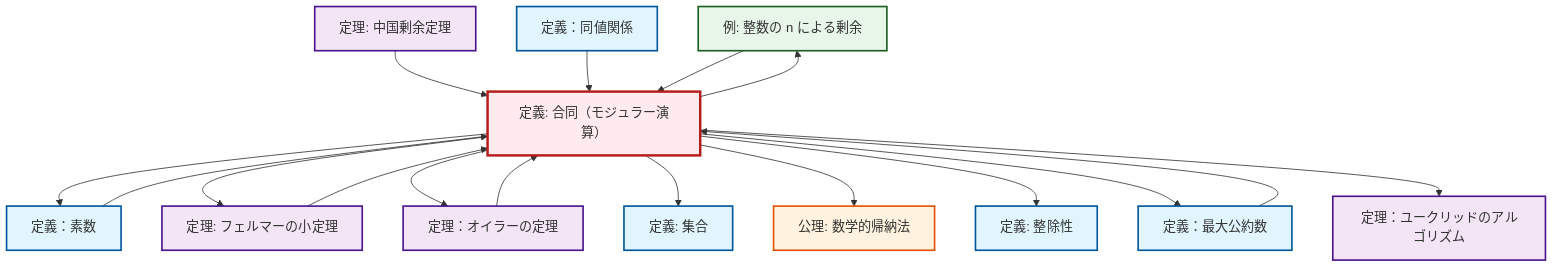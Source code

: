 graph TD
    classDef definition fill:#e1f5fe,stroke:#01579b,stroke-width:2px
    classDef theorem fill:#f3e5f5,stroke:#4a148c,stroke-width:2px
    classDef axiom fill:#fff3e0,stroke:#e65100,stroke-width:2px
    classDef example fill:#e8f5e9,stroke:#1b5e20,stroke-width:2px
    classDef current fill:#ffebee,stroke:#b71c1c,stroke-width:3px
    def-set["定義: 集合"]:::definition
    thm-euclidean-algorithm["定理：ユークリッドのアルゴリズム"]:::theorem
    ex-quotient-integers-mod-n["例: 整数の n による剰余"]:::example
    def-gcd["定義：最大公約数"]:::definition
    thm-chinese-remainder["定理: 中国剰余定理"]:::theorem
    def-divisibility["定義: 整除性"]:::definition
    def-prime["定義：素数"]:::definition
    def-equivalence-relation["定義：同値関係"]:::definition
    def-congruence["定義: 合同（モジュラー演算）"]:::definition
    thm-euler["定理：オイラーの定理"]:::theorem
    ax-induction["公理: 数学的帰納法"]:::axiom
    thm-fermat-little["定理: フェルマーの小定理"]:::theorem
    def-congruence --> def-prime
    def-prime --> def-congruence
    def-congruence --> thm-fermat-little
    thm-chinese-remainder --> def-congruence
    def-congruence --> thm-euler
    def-equivalence-relation --> def-congruence
    def-congruence --> def-set
    def-congruence --> ax-induction
    ex-quotient-integers-mod-n --> def-congruence
    thm-euler --> def-congruence
    def-congruence --> def-divisibility
    def-congruence --> ex-quotient-integers-mod-n
    def-gcd --> def-congruence
    def-congruence --> def-gcd
    thm-fermat-little --> def-congruence
    def-congruence --> thm-euclidean-algorithm
    class def-congruence current